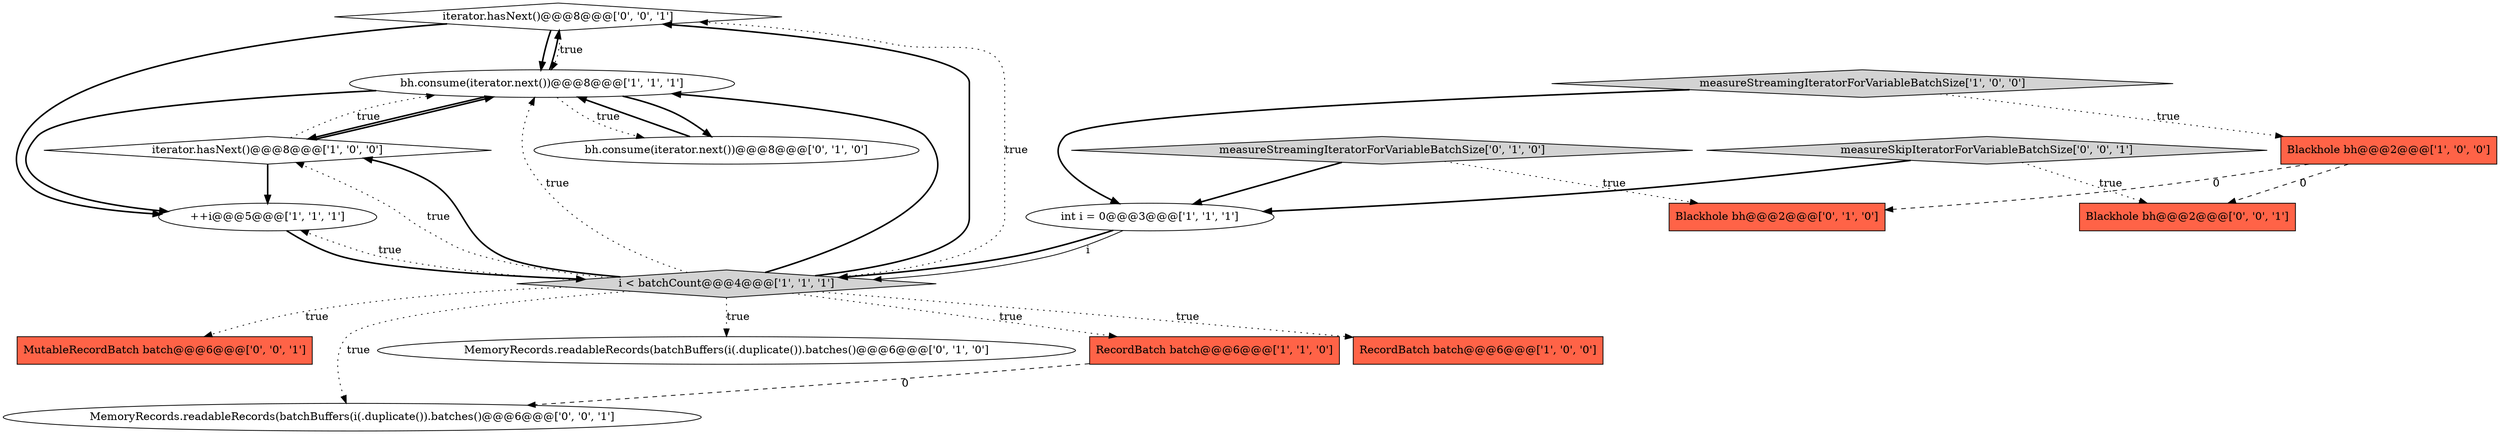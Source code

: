 digraph {
14 [style = filled, label = "iterator.hasNext()@@@8@@@['0', '0', '1']", fillcolor = white, shape = diamond image = "AAA0AAABBB3BBB"];
3 [style = filled, label = "i < batchCount@@@4@@@['1', '1', '1']", fillcolor = lightgray, shape = diamond image = "AAA0AAABBB1BBB"];
2 [style = filled, label = "Blackhole bh@@@2@@@['1', '0', '0']", fillcolor = tomato, shape = box image = "AAA1AAABBB1BBB"];
9 [style = filled, label = "bh.consume(iterator.next())@@@8@@@['0', '1', '0']", fillcolor = white, shape = ellipse image = "AAA0AAABBB2BBB"];
13 [style = filled, label = "Blackhole bh@@@2@@@['0', '0', '1']", fillcolor = tomato, shape = box image = "AAA0AAABBB3BBB"];
11 [style = filled, label = "measureStreamingIteratorForVariableBatchSize['0', '1', '0']", fillcolor = lightgray, shape = diamond image = "AAA0AAABBB2BBB"];
16 [style = filled, label = "MutableRecordBatch batch@@@6@@@['0', '0', '1']", fillcolor = tomato, shape = box image = "AAA0AAABBB3BBB"];
17 [style = filled, label = "MemoryRecords.readableRecords(batchBuffers(i(.duplicate()).batches()@@@6@@@['0', '0', '1']", fillcolor = white, shape = ellipse image = "AAA0AAABBB3BBB"];
10 [style = filled, label = "MemoryRecords.readableRecords(batchBuffers(i(.duplicate()).batches()@@@6@@@['0', '1', '0']", fillcolor = white, shape = ellipse image = "AAA0AAABBB2BBB"];
7 [style = filled, label = "measureStreamingIteratorForVariableBatchSize['1', '0', '0']", fillcolor = lightgray, shape = diamond image = "AAA0AAABBB1BBB"];
15 [style = filled, label = "measureSkipIteratorForVariableBatchSize['0', '0', '1']", fillcolor = lightgray, shape = diamond image = "AAA0AAABBB3BBB"];
12 [style = filled, label = "Blackhole bh@@@2@@@['0', '1', '0']", fillcolor = tomato, shape = box image = "AAA1AAABBB2BBB"];
4 [style = filled, label = "bh.consume(iterator.next())@@@8@@@['1', '1', '1']", fillcolor = white, shape = ellipse image = "AAA0AAABBB1BBB"];
6 [style = filled, label = "++i@@@5@@@['1', '1', '1']", fillcolor = white, shape = ellipse image = "AAA0AAABBB1BBB"];
8 [style = filled, label = "RecordBatch batch@@@6@@@['1', '1', '0']", fillcolor = tomato, shape = box image = "AAA0AAABBB1BBB"];
1 [style = filled, label = "int i = 0@@@3@@@['1', '1', '1']", fillcolor = white, shape = ellipse image = "AAA0AAABBB1BBB"];
5 [style = filled, label = "RecordBatch batch@@@6@@@['1', '0', '0']", fillcolor = tomato, shape = box image = "AAA0AAABBB1BBB"];
0 [style = filled, label = "iterator.hasNext()@@@8@@@['1', '0', '0']", fillcolor = white, shape = diamond image = "AAA0AAABBB1BBB"];
4->9 [style = bold, label=""];
6->3 [style = bold, label=""];
7->2 [style = dotted, label="true"];
4->14 [style = bold, label=""];
7->1 [style = bold, label=""];
0->6 [style = bold, label=""];
4->6 [style = bold, label=""];
11->1 [style = bold, label=""];
9->4 [style = bold, label=""];
3->14 [style = bold, label=""];
0->4 [style = dotted, label="true"];
3->10 [style = dotted, label="true"];
11->12 [style = dotted, label="true"];
1->3 [style = bold, label=""];
3->4 [style = dotted, label="true"];
3->6 [style = dotted, label="true"];
3->4 [style = bold, label=""];
3->0 [style = bold, label=""];
3->14 [style = dotted, label="true"];
4->0 [style = bold, label=""];
15->13 [style = dotted, label="true"];
2->12 [style = dashed, label="0"];
3->5 [style = dotted, label="true"];
0->4 [style = bold, label=""];
2->13 [style = dashed, label="0"];
3->0 [style = dotted, label="true"];
8->17 [style = dashed, label="0"];
3->17 [style = dotted, label="true"];
1->3 [style = solid, label="i"];
4->9 [style = dotted, label="true"];
14->4 [style = dotted, label="true"];
3->8 [style = dotted, label="true"];
14->6 [style = bold, label=""];
3->16 [style = dotted, label="true"];
14->4 [style = bold, label=""];
15->1 [style = bold, label=""];
}
